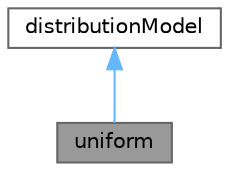 digraph "uniform"
{
 // LATEX_PDF_SIZE
  bgcolor="transparent";
  edge [fontname=Helvetica,fontsize=10,labelfontname=Helvetica,labelfontsize=10];
  node [fontname=Helvetica,fontsize=10,shape=box,height=0.2,width=0.4];
  Node1 [id="Node000001",label="uniform",height=0.2,width=0.4,color="gray40", fillcolor="grey60", style="filled", fontcolor="black",tooltip="Particle-size distribution model wherein random samples are drawn from the doubly-truncated uniform p..."];
  Node2 -> Node1 [id="edge1_Node000001_Node000002",dir="back",color="steelblue1",style="solid",tooltip=" "];
  Node2 [id="Node000002",label="distributionModel",height=0.2,width=0.4,color="gray40", fillcolor="white", style="filled",URL="$classFoam_1_1distributionModel.html",tooltip="A library of runtime-selectable doubly-truncated probability distribution models. Returns random samp..."];
}
